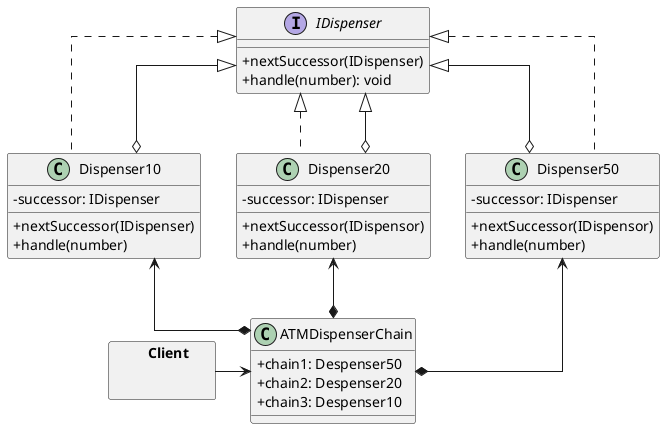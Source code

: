 @startuml

skinparam PackageStyle rectangle
skinparam ClassAttributeIconSize 0
skinparam Linetype ortho

interface IDispenser {
    + nextSuccessor(IDispenser)
    + handle(number): void
}

class Dispenser10 {
    - successor: IDispenser
    + nextSuccessor(IDispenser)
    + handle(number)
}

class Dispenser20 {
    - successor: IDispenser
    + nextSuccessor(IDispensor)
    + handle(number)
}

class Dispenser50 {
    - successor: IDispenser
    + nextSuccessor(IDispensor)
    + handle(number)
}

IDispenser <|-[dashed]- Dispenser10
IDispenser <|-[dashed]- Dispenser20
IDispenser <|-[dashed]- Dispenser50

IDispenser <|--o Dispenser10
IDispenser <|--o Dispenser20
IDispenser <|--o Dispenser50

package "\tClient\t" as Client {}

class ATMDispenserChain {
    + chain1: Despenser50
    + chain2: Despenser20
    + chain3: Despenser10
}

Client -right-> ATMDispenserChain

Dispenser10 <--* ATMDispenserChain
Dispenser20 <--* ATMDispenserChain
Dispenser50 <--* ATMDispenserChain